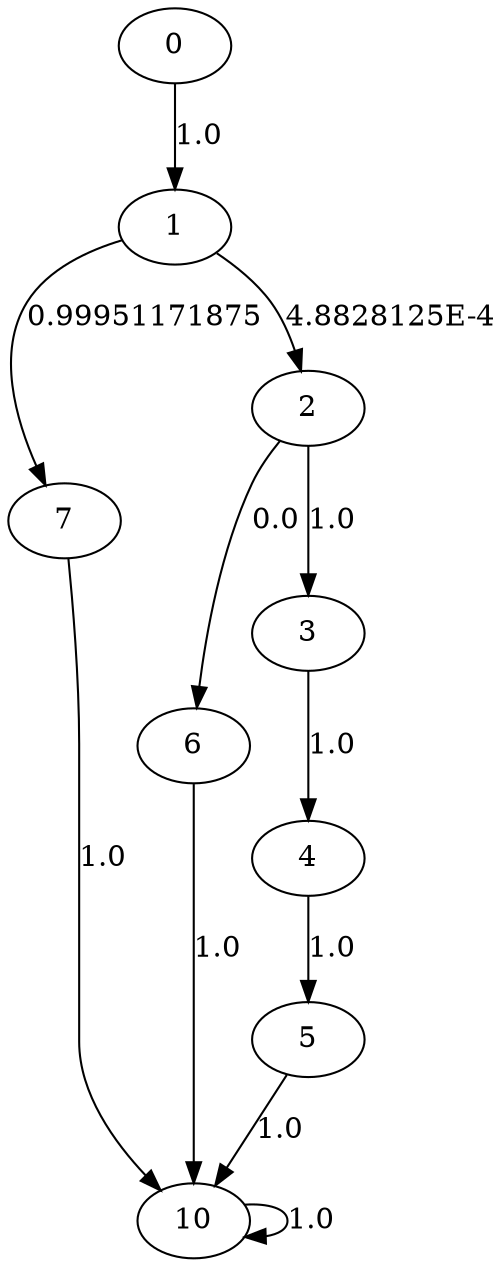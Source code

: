 digraph {
	0 -> 1[label= "1.0"];
	1 -> 7[label= "0.99951171875"];
	1 -> 2[label= "4.8828125E-4"];
	2 -> 6[label= "0.0"];
	2 -> 3[label= "1.0"];
	3 -> 4[label= "1.0"];
	4 -> 5[label= "1.0"];
	5 -> 10[label= "1.0"];
	6 -> 10[label= "1.0"];
	7 -> 10[label= "1.0"];
	10 -> 10[label= "1.0"];
}